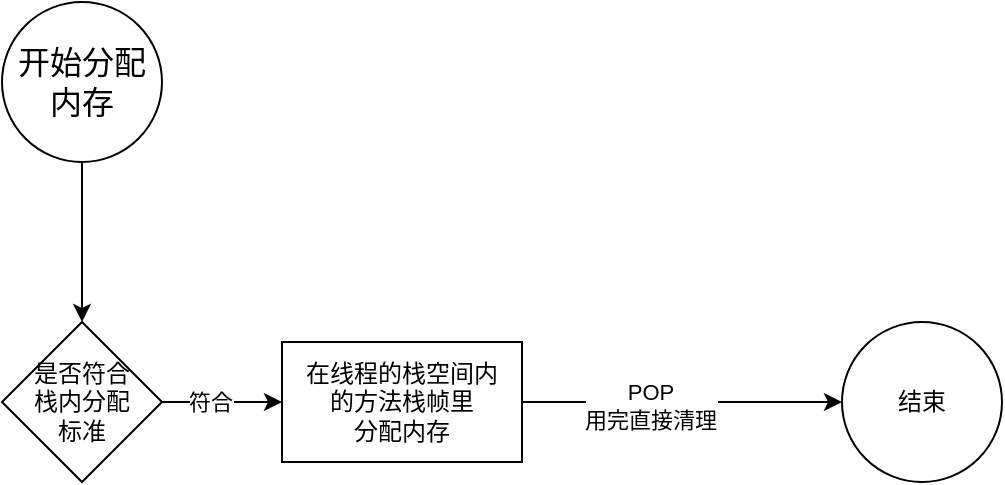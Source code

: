 <mxfile version="28.2.4">
  <diagram name="第 1 页" id="YLr7R29h2KzqXhwUh3Ht">
    <mxGraphModel dx="994" dy="565" grid="1" gridSize="10" guides="1" tooltips="1" connect="1" arrows="1" fold="1" page="1" pageScale="1" pageWidth="1169" pageHeight="827" math="0" shadow="0">
      <root>
        <mxCell id="0" />
        <mxCell id="1" parent="0" />
        <mxCell id="MOHc5WXCvnnTAh8TWu6C-4" value="" style="edgeStyle=orthogonalEdgeStyle;rounded=0;orthogonalLoop=1;jettySize=auto;html=1;" edge="1" parent="1" source="MOHc5WXCvnnTAh8TWu6C-1" target="MOHc5WXCvnnTAh8TWu6C-3">
          <mxGeometry relative="1" as="geometry" />
        </mxCell>
        <mxCell id="MOHc5WXCvnnTAh8TWu6C-1" value="&lt;font style=&quot;font-size: 16px;&quot;&gt;开始分配内存&lt;/font&gt;" style="ellipse;whiteSpace=wrap;html=1;aspect=fixed;" vertex="1" parent="1">
          <mxGeometry x="180" y="30" width="80" height="80" as="geometry" />
        </mxCell>
        <mxCell id="MOHc5WXCvnnTAh8TWu6C-6" value="" style="edgeStyle=orthogonalEdgeStyle;rounded=0;orthogonalLoop=1;jettySize=auto;html=1;" edge="1" parent="1" source="MOHc5WXCvnnTAh8TWu6C-3" target="MOHc5WXCvnnTAh8TWu6C-5">
          <mxGeometry relative="1" as="geometry" />
        </mxCell>
        <mxCell id="MOHc5WXCvnnTAh8TWu6C-7" value="符合" style="edgeLabel;html=1;align=center;verticalAlign=middle;resizable=0;points=[];" vertex="1" connectable="0" parent="MOHc5WXCvnnTAh8TWu6C-6">
          <mxGeometry x="-0.2" relative="1" as="geometry">
            <mxPoint as="offset" />
          </mxGeometry>
        </mxCell>
        <mxCell id="MOHc5WXCvnnTAh8TWu6C-3" value="是否符合&lt;div&gt;栈内分配&lt;/div&gt;&lt;div&gt;标准&lt;/div&gt;" style="rhombus;whiteSpace=wrap;html=1;" vertex="1" parent="1">
          <mxGeometry x="180" y="190" width="80" height="80" as="geometry" />
        </mxCell>
        <mxCell id="MOHc5WXCvnnTAh8TWu6C-9" value="" style="edgeStyle=orthogonalEdgeStyle;rounded=0;orthogonalLoop=1;jettySize=auto;html=1;" edge="1" parent="1" source="MOHc5WXCvnnTAh8TWu6C-5" target="MOHc5WXCvnnTAh8TWu6C-8">
          <mxGeometry relative="1" as="geometry" />
        </mxCell>
        <mxCell id="MOHc5WXCvnnTAh8TWu6C-10" value="POP&lt;div&gt;用完直接清理&lt;/div&gt;" style="edgeLabel;html=1;align=center;verticalAlign=middle;resizable=0;points=[];" vertex="1" connectable="0" parent="MOHc5WXCvnnTAh8TWu6C-9">
          <mxGeometry x="-0.2" y="-2" relative="1" as="geometry">
            <mxPoint as="offset" />
          </mxGeometry>
        </mxCell>
        <mxCell id="MOHc5WXCvnnTAh8TWu6C-5" value="在线程的栈空间&lt;span style=&quot;background-color: transparent; color: light-dark(rgb(0, 0, 0), rgb(255, 255, 255));&quot;&gt;内&lt;/span&gt;&lt;div&gt;&lt;span style=&quot;background-color: transparent; color: light-dark(rgb(0, 0, 0), rgb(255, 255, 255));&quot;&gt;的方法栈帧里&lt;/span&gt;&lt;/div&gt;&lt;div&gt;&lt;span style=&quot;background-color: transparent; color: light-dark(rgb(0, 0, 0), rgb(255, 255, 255));&quot;&gt;分配内存&lt;/span&gt;&lt;/div&gt;" style="whiteSpace=wrap;html=1;" vertex="1" parent="1">
          <mxGeometry x="320" y="200" width="120" height="60" as="geometry" />
        </mxCell>
        <mxCell id="MOHc5WXCvnnTAh8TWu6C-8" value="结束" style="ellipse;whiteSpace=wrap;html=1;" vertex="1" parent="1">
          <mxGeometry x="600" y="190" width="80" height="80" as="geometry" />
        </mxCell>
      </root>
    </mxGraphModel>
  </diagram>
</mxfile>

